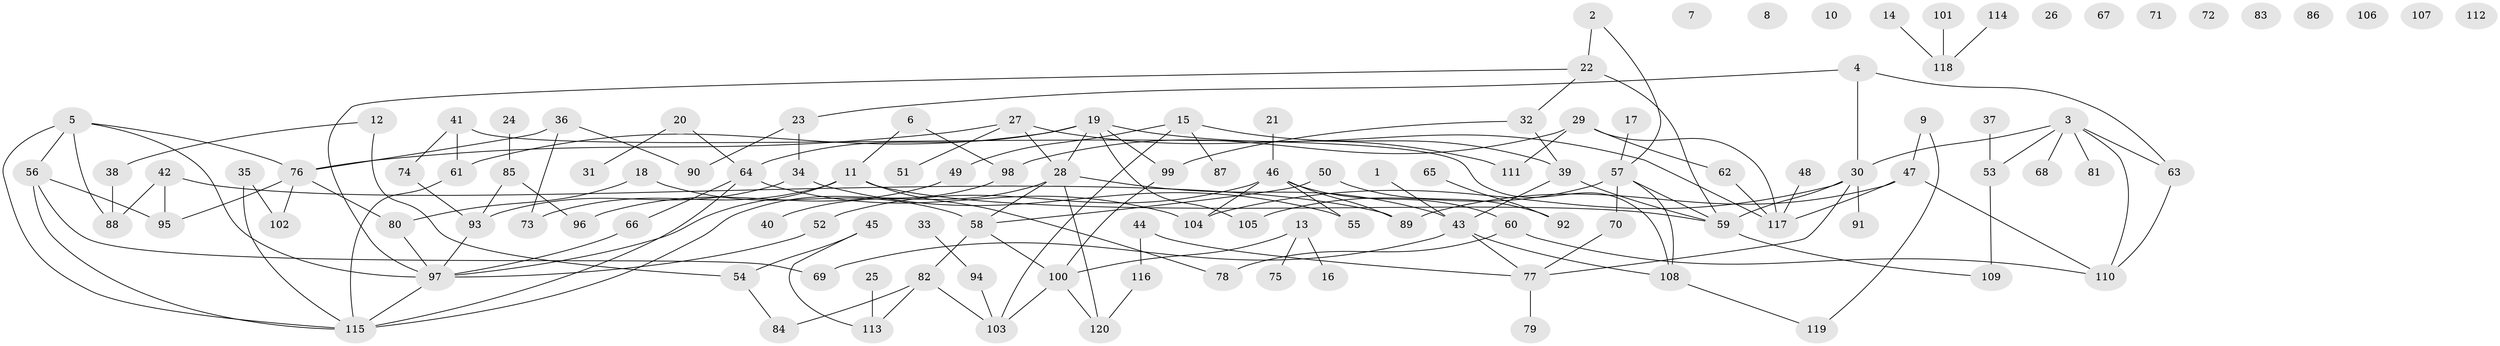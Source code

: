 // Generated by graph-tools (version 1.1) at 2025/33/03/09/25 02:33:42]
// undirected, 120 vertices, 155 edges
graph export_dot {
graph [start="1"]
  node [color=gray90,style=filled];
  1;
  2;
  3;
  4;
  5;
  6;
  7;
  8;
  9;
  10;
  11;
  12;
  13;
  14;
  15;
  16;
  17;
  18;
  19;
  20;
  21;
  22;
  23;
  24;
  25;
  26;
  27;
  28;
  29;
  30;
  31;
  32;
  33;
  34;
  35;
  36;
  37;
  38;
  39;
  40;
  41;
  42;
  43;
  44;
  45;
  46;
  47;
  48;
  49;
  50;
  51;
  52;
  53;
  54;
  55;
  56;
  57;
  58;
  59;
  60;
  61;
  62;
  63;
  64;
  65;
  66;
  67;
  68;
  69;
  70;
  71;
  72;
  73;
  74;
  75;
  76;
  77;
  78;
  79;
  80;
  81;
  82;
  83;
  84;
  85;
  86;
  87;
  88;
  89;
  90;
  91;
  92;
  93;
  94;
  95;
  96;
  97;
  98;
  99;
  100;
  101;
  102;
  103;
  104;
  105;
  106;
  107;
  108;
  109;
  110;
  111;
  112;
  113;
  114;
  115;
  116;
  117;
  118;
  119;
  120;
  1 -- 43;
  2 -- 22;
  2 -- 57;
  3 -- 30;
  3 -- 53;
  3 -- 63;
  3 -- 68;
  3 -- 81;
  3 -- 110;
  4 -- 23;
  4 -- 30;
  4 -- 63;
  5 -- 56;
  5 -- 76;
  5 -- 88;
  5 -- 97;
  5 -- 115;
  6 -- 11;
  6 -- 98;
  9 -- 47;
  9 -- 119;
  11 -- 59;
  11 -- 73;
  11 -- 78;
  11 -- 97;
  12 -- 38;
  12 -- 54;
  13 -- 16;
  13 -- 75;
  13 -- 100;
  14 -- 118;
  15 -- 39;
  15 -- 49;
  15 -- 87;
  15 -- 103;
  17 -- 57;
  18 -- 58;
  18 -- 80;
  19 -- 28;
  19 -- 61;
  19 -- 64;
  19 -- 99;
  19 -- 105;
  19 -- 117;
  20 -- 31;
  20 -- 64;
  21 -- 46;
  22 -- 32;
  22 -- 59;
  22 -- 97;
  23 -- 34;
  23 -- 90;
  24 -- 85;
  25 -- 113;
  27 -- 28;
  27 -- 51;
  27 -- 76;
  27 -- 111;
  28 -- 40;
  28 -- 43;
  28 -- 58;
  28 -- 120;
  29 -- 62;
  29 -- 98;
  29 -- 111;
  29 -- 117;
  30 -- 59;
  30 -- 77;
  30 -- 91;
  30 -- 104;
  32 -- 39;
  32 -- 99;
  33 -- 94;
  34 -- 55;
  34 -- 93;
  35 -- 102;
  35 -- 115;
  36 -- 73;
  36 -- 76;
  36 -- 90;
  37 -- 53;
  38 -- 88;
  39 -- 43;
  39 -- 59;
  41 -- 61;
  41 -- 74;
  41 -- 108;
  42 -- 88;
  42 -- 89;
  42 -- 95;
  43 -- 69;
  43 -- 77;
  43 -- 108;
  44 -- 77;
  44 -- 116;
  45 -- 54;
  45 -- 113;
  46 -- 52;
  46 -- 55;
  46 -- 60;
  46 -- 89;
  46 -- 104;
  47 -- 89;
  47 -- 110;
  47 -- 117;
  48 -- 117;
  49 -- 96;
  50 -- 58;
  50 -- 92;
  52 -- 97;
  53 -- 109;
  54 -- 84;
  56 -- 69;
  56 -- 95;
  56 -- 115;
  57 -- 59;
  57 -- 70;
  57 -- 105;
  57 -- 108;
  58 -- 82;
  58 -- 100;
  59 -- 109;
  60 -- 78;
  60 -- 110;
  61 -- 115;
  62 -- 117;
  63 -- 110;
  64 -- 66;
  64 -- 104;
  64 -- 115;
  65 -- 92;
  66 -- 97;
  70 -- 77;
  74 -- 93;
  76 -- 80;
  76 -- 95;
  76 -- 102;
  77 -- 79;
  80 -- 97;
  82 -- 84;
  82 -- 103;
  82 -- 113;
  85 -- 93;
  85 -- 96;
  93 -- 97;
  94 -- 103;
  97 -- 115;
  98 -- 115;
  99 -- 100;
  100 -- 103;
  100 -- 120;
  101 -- 118;
  108 -- 119;
  114 -- 118;
  116 -- 120;
}
